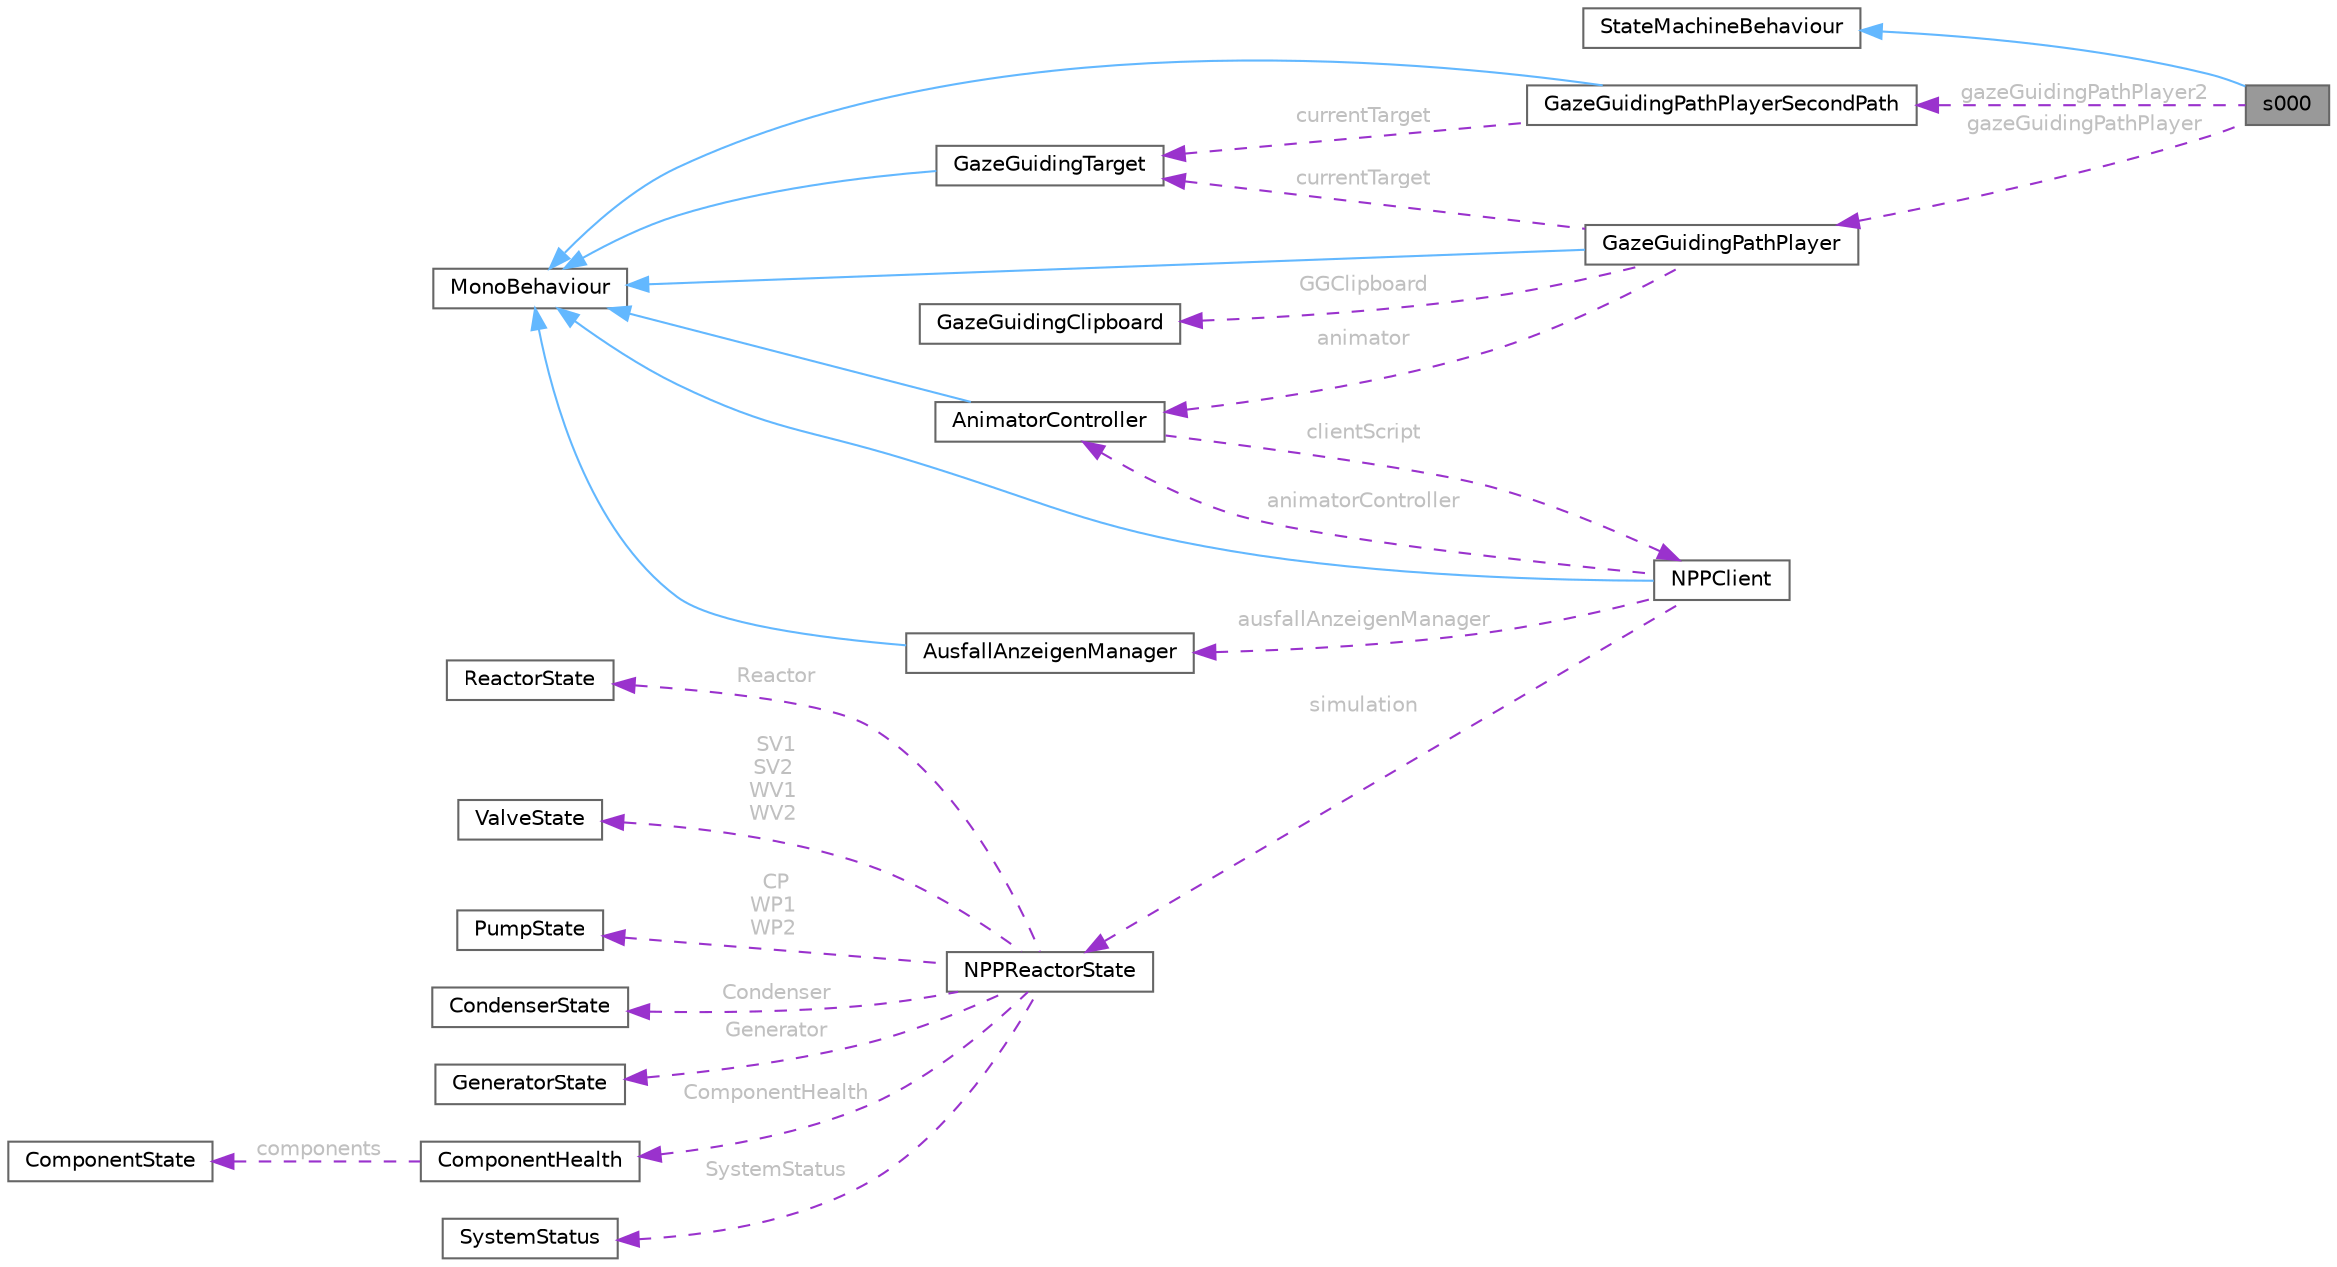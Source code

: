 digraph "s000"
{
 // LATEX_PDF_SIZE
  bgcolor="transparent";
  edge [fontname=Helvetica,fontsize=10,labelfontname=Helvetica,labelfontsize=10];
  node [fontname=Helvetica,fontsize=10,shape=box,height=0.2,width=0.4];
  rankdir="LR";
  Node1 [id="Node000001",label="s000",height=0.2,width=0.4,color="gray40", fillcolor="grey60", style="filled", fontcolor="black",tooltip=" "];
  Node2 -> Node1 [id="edge1_Node000001_Node000002",dir="back",color="steelblue1",style="solid",tooltip=" "];
  Node2 [id="Node000002",label="StateMachineBehaviour",height=0.2,width=0.4,color="gray40", fillcolor="white", style="filled",tooltip=" "];
  Node3 -> Node1 [id="edge2_Node000001_Node000003",dir="back",color="darkorchid3",style="dashed",tooltip=" ",label=" gazeGuidingPathPlayer",fontcolor="grey" ];
  Node3 [id="Node000003",label="GazeGuidingPathPlayer",height=0.2,width=0.4,color="gray40", fillcolor="white", style="filled",URL="$class_gaze_guiding_path_player.html",tooltip="This class implements logic for gaze guiding in a virtual environment."];
  Node4 -> Node3 [id="edge3_Node000003_Node000004",dir="back",color="steelblue1",style="solid",tooltip=" "];
  Node4 [id="Node000004",label="MonoBehaviour",height=0.2,width=0.4,color="gray40", fillcolor="white", style="filled",tooltip=" "];
  Node5 -> Node3 [id="edge4_Node000003_Node000005",dir="back",color="darkorchid3",style="dashed",tooltip=" ",label=" currentTarget",fontcolor="grey" ];
  Node5 [id="Node000005",label="GazeGuidingTarget",height=0.2,width=0.4,color="gray40", fillcolor="white", style="filled",URL="$class_gaze_guiding_target.html",tooltip="This class is used to define objects within the scene as targets for GazeGuidingPathPlayer and GazeGu..."];
  Node4 -> Node5 [id="edge5_Node000005_Node000004",dir="back",color="steelblue1",style="solid",tooltip=" "];
  Node6 -> Node3 [id="edge6_Node000003_Node000006",dir="back",color="darkorchid3",style="dashed",tooltip=" ",label=" animator",fontcolor="grey" ];
  Node6 [id="Node000006",label="AnimatorController",height=0.2,width=0.4,color="gray40", fillcolor="white", style="filled",URL="$class_animator_controller.html",tooltip="This class is used to update the animator parameters based on the state of the simulation stored in a..."];
  Node4 -> Node6 [id="edge7_Node000006_Node000004",dir="back",color="steelblue1",style="solid",tooltip=" "];
  Node7 -> Node6 [id="edge8_Node000006_Node000007",dir="back",color="darkorchid3",style="dashed",tooltip=" ",label=" clientScript",fontcolor="grey" ];
  Node7 [id="Node000007",label="NPPClient",height=0.2,width=0.4,color="gray40", fillcolor="white", style="filled",URL="$class_n_p_p_client.html",tooltip="This class implements logic for connecting to the REST Server running the simulation and fetching the..."];
  Node4 -> Node7 [id="edge9_Node000007_Node000004",dir="back",color="steelblue1",style="solid",tooltip=" "];
  Node8 -> Node7 [id="edge10_Node000007_Node000008",dir="back",color="darkorchid3",style="dashed",tooltip=" ",label=" simulation",fontcolor="grey" ];
  Node8 [id="Node000008",label="NPPReactorState",height=0.2,width=0.4,color="gray40", fillcolor="white", style="filled",URL="$class_n_p_p_reactor_state.html",tooltip="This class is used to store the state of the simulation."];
  Node9 -> Node8 [id="edge11_Node000008_Node000009",dir="back",color="darkorchid3",style="dashed",tooltip=" ",label=" SystemStatus",fontcolor="grey" ];
  Node9 [id="Node000009",label="SystemStatus",height=0.2,width=0.4,color="gray40", fillcolor="white", style="filled",URL="$class_system_status.html",tooltip="This class is used to store the state of the simulation."];
  Node10 -> Node8 [id="edge12_Node000008_Node000010",dir="back",color="darkorchid3",style="dashed",tooltip=" ",label=" Reactor",fontcolor="grey" ];
  Node10 [id="Node000010",label="ReactorState",height=0.2,width=0.4,color="gray40", fillcolor="white", style="filled",URL="$class_reactor_state.html",tooltip="This class is used to store the state of the reactor component."];
  Node11 -> Node8 [id="edge13_Node000008_Node000011",dir="back",color="darkorchid3",style="dashed",tooltip=" ",label=" SV1\nSV2\nWV1\nWV2",fontcolor="grey" ];
  Node11 [id="Node000011",label="ValveState",height=0.2,width=0.4,color="gray40", fillcolor="white", style="filled",URL="$class_valve_state.html",tooltip="This class is used to store the state of a valve component."];
  Node12 -> Node8 [id="edge14_Node000008_Node000012",dir="back",color="darkorchid3",style="dashed",tooltip=" ",label=" CP\nWP1\nWP2",fontcolor="grey" ];
  Node12 [id="Node000012",label="PumpState",height=0.2,width=0.4,color="gray40", fillcolor="white", style="filled",URL="$class_pump_state.html",tooltip="This class is used to store the state of a pump component."];
  Node13 -> Node8 [id="edge15_Node000008_Node000013",dir="back",color="darkorchid3",style="dashed",tooltip=" ",label=" Condenser",fontcolor="grey" ];
  Node13 [id="Node000013",label="CondenserState",height=0.2,width=0.4,color="gray40", fillcolor="white", style="filled",URL="$class_condenser_state.html",tooltip="This class is used to store the state of the condenser component."];
  Node14 -> Node8 [id="edge16_Node000008_Node000014",dir="back",color="darkorchid3",style="dashed",tooltip=" ",label=" Generator",fontcolor="grey" ];
  Node14 [id="Node000014",label="GeneratorState",height=0.2,width=0.4,color="gray40", fillcolor="white", style="filled",URL="$class_generator_state.html",tooltip="This class is used to store the state of the generator component."];
  Node15 -> Node8 [id="edge17_Node000008_Node000015",dir="back",color="darkorchid3",style="dashed",tooltip=" ",label=" ComponentHealth",fontcolor="grey" ];
  Node15 [id="Node000015",label="ComponentHealth",height=0.2,width=0.4,color="gray40", fillcolor="white", style="filled",URL="$class_component_health.html",tooltip="This class is used to store the state of all components, see ComponentState."];
  Node16 -> Node15 [id="edge18_Node000015_Node000016",dir="back",color="darkorchid3",style="dashed",tooltip=" ",label=" components",fontcolor="grey" ];
  Node16 [id="Node000016",label="ComponentState",height=0.2,width=0.4,color="gray40", fillcolor="white", style="filled",URL="$class_component_state.html",tooltip="This class is used to store the state of a component."];
  Node6 -> Node7 [id="edge19_Node000007_Node000006",dir="back",color="darkorchid3",style="dashed",tooltip=" ",label=" animatorController",fontcolor="grey" ];
  Node17 -> Node7 [id="edge20_Node000007_Node000017",dir="back",color="darkorchid3",style="dashed",tooltip=" ",label=" ausfallAnzeigenManager",fontcolor="grey" ];
  Node17 [id="Node000017",label="AusfallAnzeigenManager",height=0.2,width=0.4,color="gray40", fillcolor="white", style="filled",URL="$class_ausfall_anzeigen_manager.html",tooltip="This class implements logic to manage multiple displays signalling to the player whether specific com..."];
  Node4 -> Node17 [id="edge21_Node000017_Node000004",dir="back",color="steelblue1",style="solid",tooltip=" "];
  Node18 -> Node3 [id="edge22_Node000003_Node000018",dir="back",color="darkorchid3",style="dashed",tooltip=" ",label=" GGClipboard",fontcolor="grey" ];
  Node18 [id="Node000018",label="GazeGuidingClipboard",height=0.2,width=0.4,color="gray40", fillcolor="white", style="filled",URL="$class_gaze_guiding_clipboard.html",tooltip="This class implements logic to highlight tasks on a clipboard a player has to perform to complete a s..."];
  Node19 -> Node1 [id="edge23_Node000001_Node000019",dir="back",color="darkorchid3",style="dashed",tooltip=" ",label=" gazeGuidingPathPlayer2",fontcolor="grey" ];
  Node19 [id="Node000019",label="GazeGuidingPathPlayerSecondPath",height=0.2,width=0.4,color="gray40", fillcolor="white", style="filled",URL="$class_gaze_guiding_path_player_second_path.html",tooltip="This class implements logic for gaze guiding in a virtual environment."];
  Node4 -> Node19 [id="edge24_Node000019_Node000004",dir="back",color="steelblue1",style="solid",tooltip=" "];
  Node5 -> Node19 [id="edge25_Node000019_Node000005",dir="back",color="darkorchid3",style="dashed",tooltip=" ",label=" currentTarget",fontcolor="grey" ];
}
